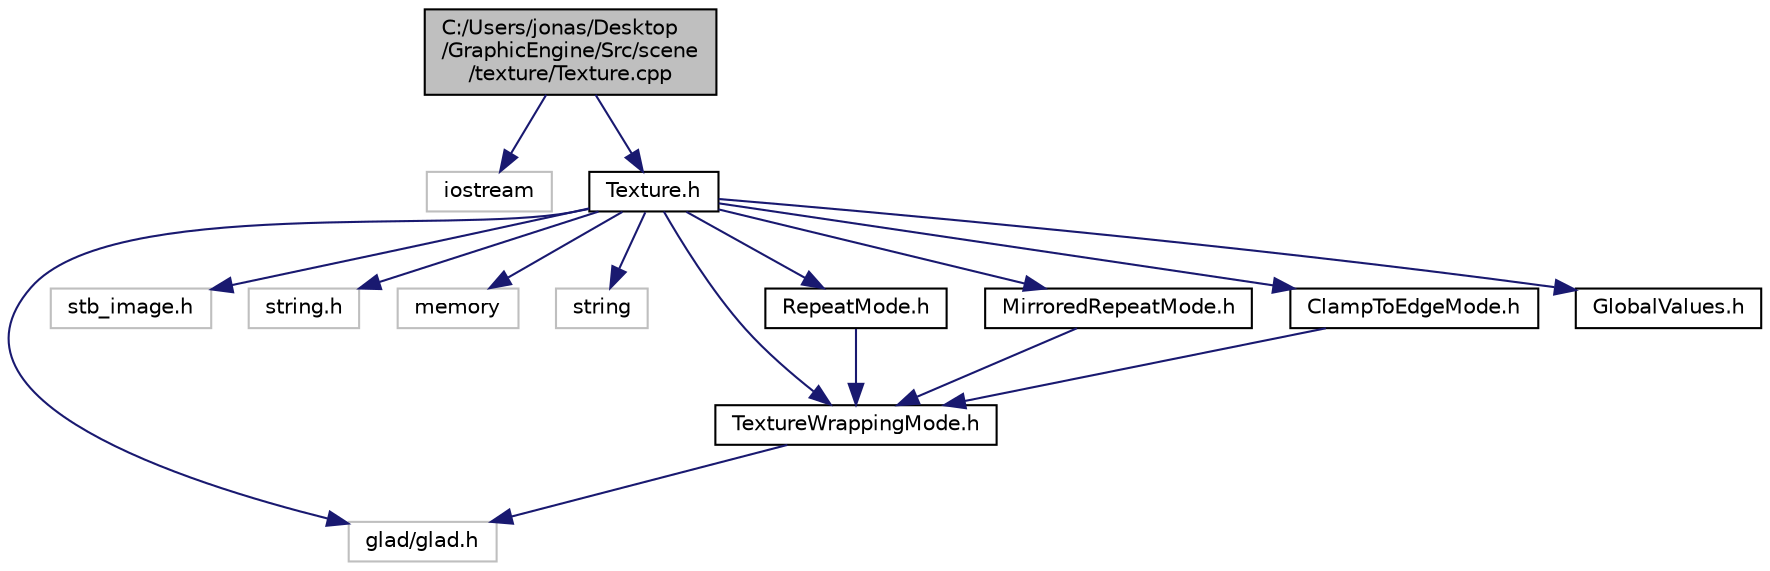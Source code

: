 digraph "C:/Users/jonas/Desktop/GraphicEngine/Src/scene/texture/Texture.cpp"
{
 // INTERACTIVE_SVG=YES
 // LATEX_PDF_SIZE
  bgcolor="transparent";
  edge [fontname="Helvetica",fontsize="10",labelfontname="Helvetica",labelfontsize="10"];
  node [fontname="Helvetica",fontsize="10",shape=record];
  Node1 [label="C:/Users/jonas/Desktop\l/GraphicEngine/Src/scene\l/texture/Texture.cpp",height=0.2,width=0.4,color="black", fillcolor="grey75", style="filled", fontcolor="black",tooltip=" "];
  Node1 -> Node2 [color="midnightblue",fontsize="10",style="solid"];
  Node2 [label="iostream",height=0.2,width=0.4,color="grey75",tooltip=" "];
  Node1 -> Node3 [color="midnightblue",fontsize="10",style="solid"];
  Node3 [label="Texture.h",height=0.2,width=0.4,color="black",URL="$de/dbf/_texture_8h.html",tooltip=" "];
  Node3 -> Node4 [color="midnightblue",fontsize="10",style="solid"];
  Node4 [label="glad/glad.h",height=0.2,width=0.4,color="grey75",tooltip=" "];
  Node3 -> Node5 [color="midnightblue",fontsize="10",style="solid"];
  Node5 [label="stb_image.h",height=0.2,width=0.4,color="grey75",tooltip=" "];
  Node3 -> Node6 [color="midnightblue",fontsize="10",style="solid"];
  Node6 [label="string.h",height=0.2,width=0.4,color="grey75",tooltip=" "];
  Node3 -> Node7 [color="midnightblue",fontsize="10",style="solid"];
  Node7 [label="memory",height=0.2,width=0.4,color="grey75",tooltip=" "];
  Node3 -> Node8 [color="midnightblue",fontsize="10",style="solid"];
  Node8 [label="string",height=0.2,width=0.4,color="grey75",tooltip=" "];
  Node3 -> Node9 [color="midnightblue",fontsize="10",style="solid"];
  Node9 [label="TextureWrappingMode.h",height=0.2,width=0.4,color="black",URL="$de/d2b/_texture_wrapping_mode_8h.html",tooltip=" "];
  Node9 -> Node4 [color="midnightblue",fontsize="10",style="solid"];
  Node3 -> Node10 [color="midnightblue",fontsize="10",style="solid"];
  Node10 [label="RepeatMode.h",height=0.2,width=0.4,color="black",URL="$d7/d44/_repeat_mode_8h.html",tooltip=" "];
  Node10 -> Node9 [color="midnightblue",fontsize="10",style="solid"];
  Node3 -> Node11 [color="midnightblue",fontsize="10",style="solid"];
  Node11 [label="MirroredRepeatMode.h",height=0.2,width=0.4,color="black",URL="$d6/d50/_mirrored_repeat_mode_8h.html",tooltip=" "];
  Node11 -> Node9 [color="midnightblue",fontsize="10",style="solid"];
  Node3 -> Node12 [color="midnightblue",fontsize="10",style="solid"];
  Node12 [label="ClampToEdgeMode.h",height=0.2,width=0.4,color="black",URL="$dc/d0d/_clamp_to_edge_mode_8h.html",tooltip=" "];
  Node12 -> Node9 [color="midnightblue",fontsize="10",style="solid"];
  Node3 -> Node13 [color="midnightblue",fontsize="10",style="solid"];
  Node13 [label="GlobalValues.h",height=0.2,width=0.4,color="black",URL="$d4/df9/_global_values_8h.html",tooltip=" "];
}
